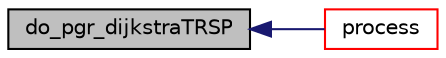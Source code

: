 digraph "do_pgr_dijkstraTRSP"
{
  edge [fontname="Helvetica",fontsize="10",labelfontname="Helvetica",labelfontsize="10"];
  node [fontname="Helvetica",fontsize="10",shape=record];
  rankdir="LR";
  Node26 [label="do_pgr_dijkstraTRSP",height=0.2,width=0.4,color="black", fillcolor="grey75", style="filled", fontcolor="black"];
  Node26 -> Node27 [dir="back",color="midnightblue",fontsize="10",style="solid",fontname="Helvetica"];
  Node27 [label="process",height=0.2,width=0.4,color="red", fillcolor="white", style="filled",URL="$dijkstraTRSP_8c.html#a3d571586a4cf8b338a303976e520d4f8"];
}

